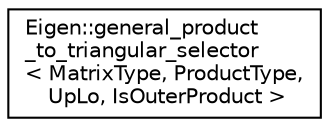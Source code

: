 digraph "Graphical Class Hierarchy"
{
  edge [fontname="Helvetica",fontsize="10",labelfontname="Helvetica",labelfontsize="10"];
  node [fontname="Helvetica",fontsize="10",shape=record];
  rankdir="LR";
  Node1 [label="Eigen::general_product\l_to_triangular_selector\l\< MatrixType, ProductType,\l UpLo, IsOuterProduct \>",height=0.2,width=0.4,color="black", fillcolor="white", style="filled",URL="$struct_eigen_1_1general__product__to__triangular__selector.html"];
}

